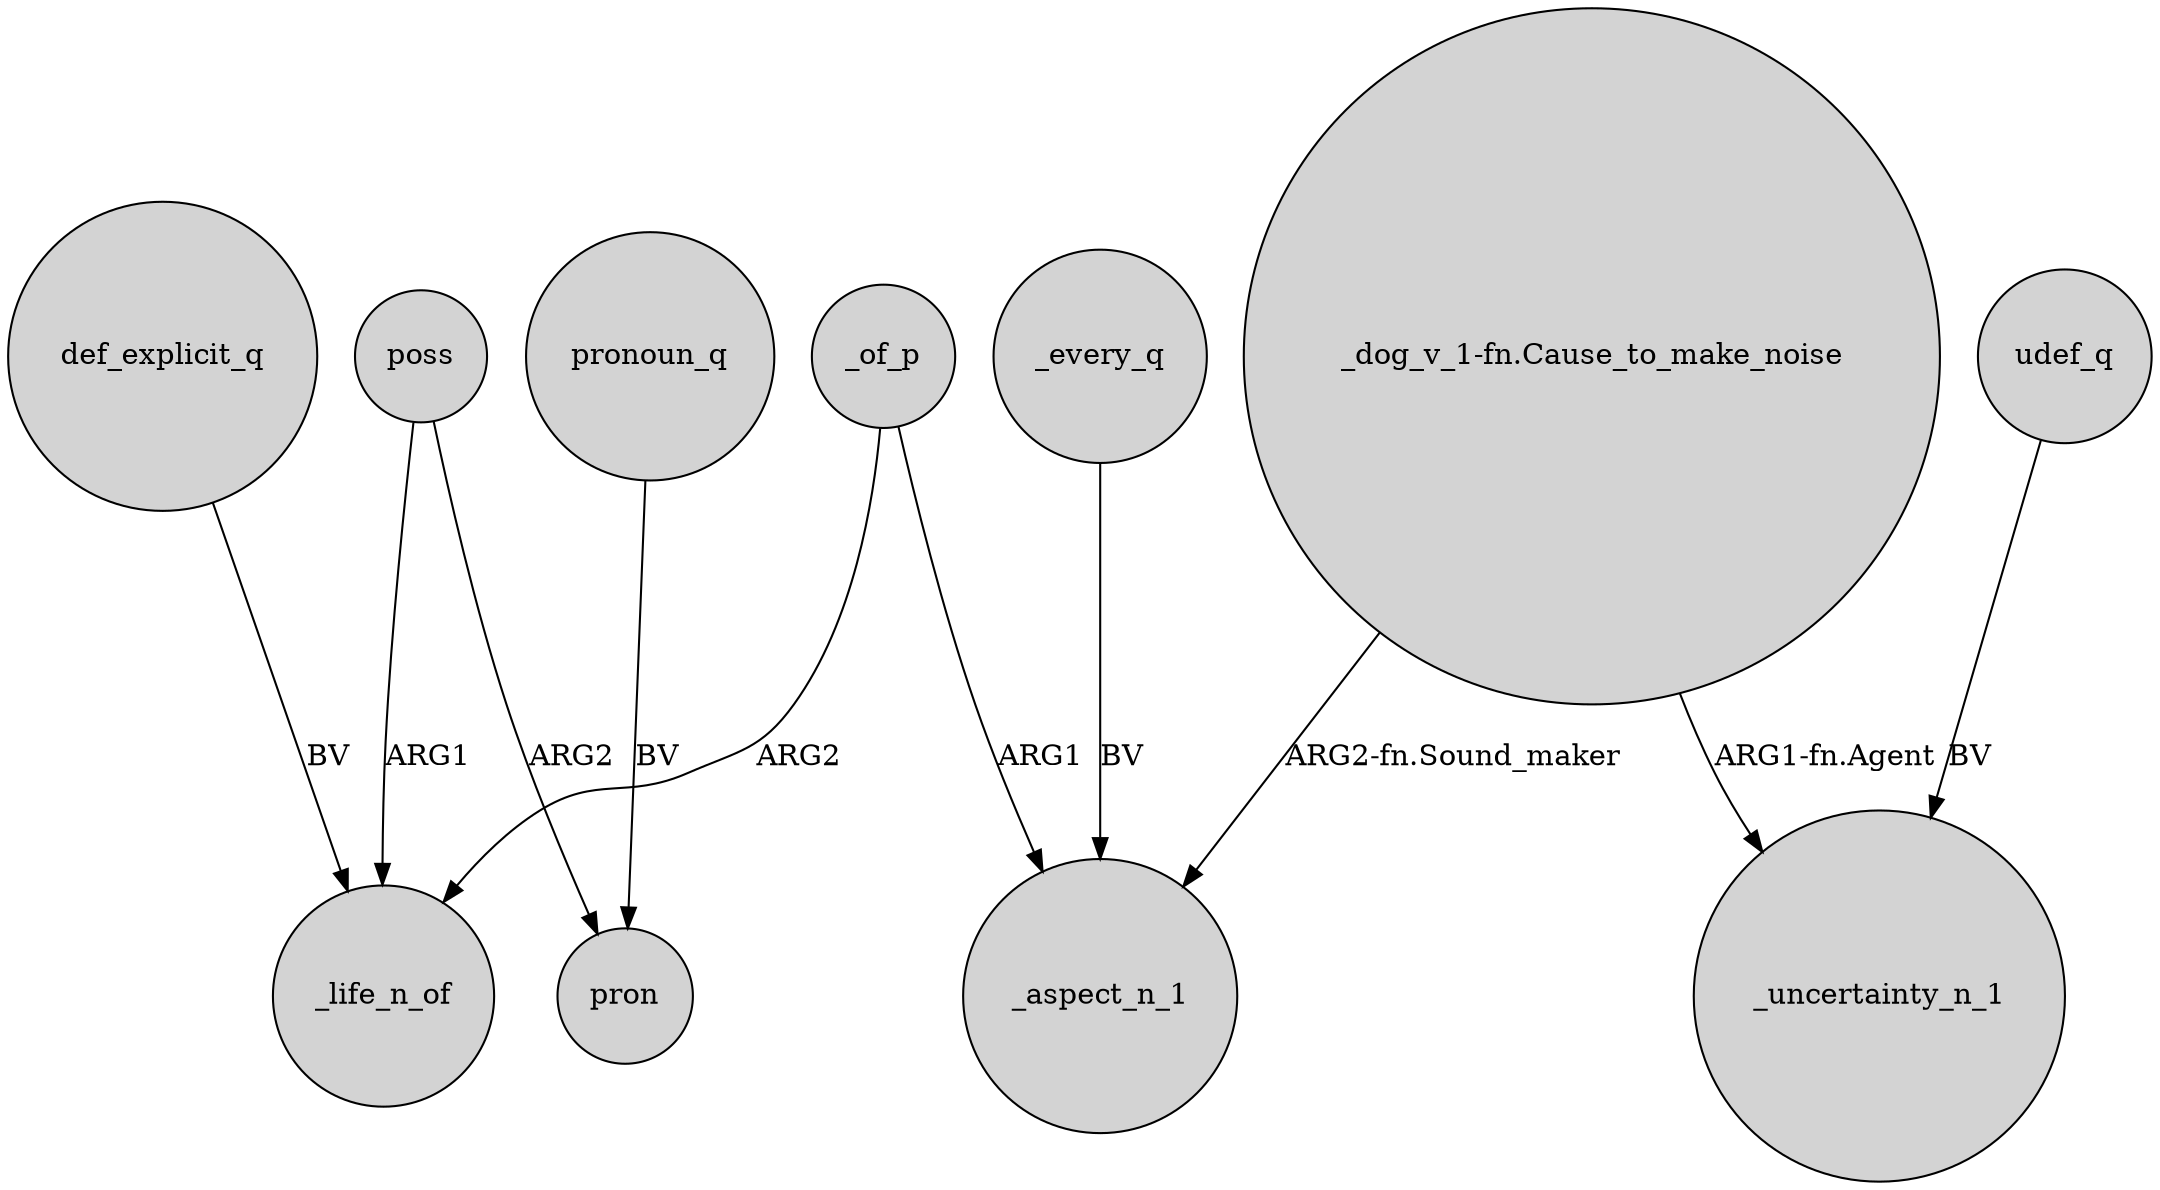 digraph {
	node [shape=circle style=filled]
	def_explicit_q -> _life_n_of [label=BV]
	poss -> _life_n_of [label=ARG1]
	_of_p -> _life_n_of [label=ARG2]
	"_dog_v_1-fn.Cause_to_make_noise" -> _aspect_n_1 [label="ARG2-fn.Sound_maker"]
	udef_q -> _uncertainty_n_1 [label=BV]
	pronoun_q -> pron [label=BV]
	"_dog_v_1-fn.Cause_to_make_noise" -> _uncertainty_n_1 [label="ARG1-fn.Agent"]
	poss -> pron [label=ARG2]
	_every_q -> _aspect_n_1 [label=BV]
	_of_p -> _aspect_n_1 [label=ARG1]
}
